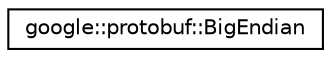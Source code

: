 digraph "类继承关系图"
{
 // LATEX_PDF_SIZE
  edge [fontname="Helvetica",fontsize="10",labelfontname="Helvetica",labelfontsize="10"];
  node [fontname="Helvetica",fontsize="10",shape=record];
  rankdir="LR";
  Node0 [label="google::protobuf::BigEndian",height=0.2,width=0.4,color="black", fillcolor="white", style="filled",URL="$classgoogle_1_1protobuf_1_1BigEndian.html",tooltip=" "];
}
